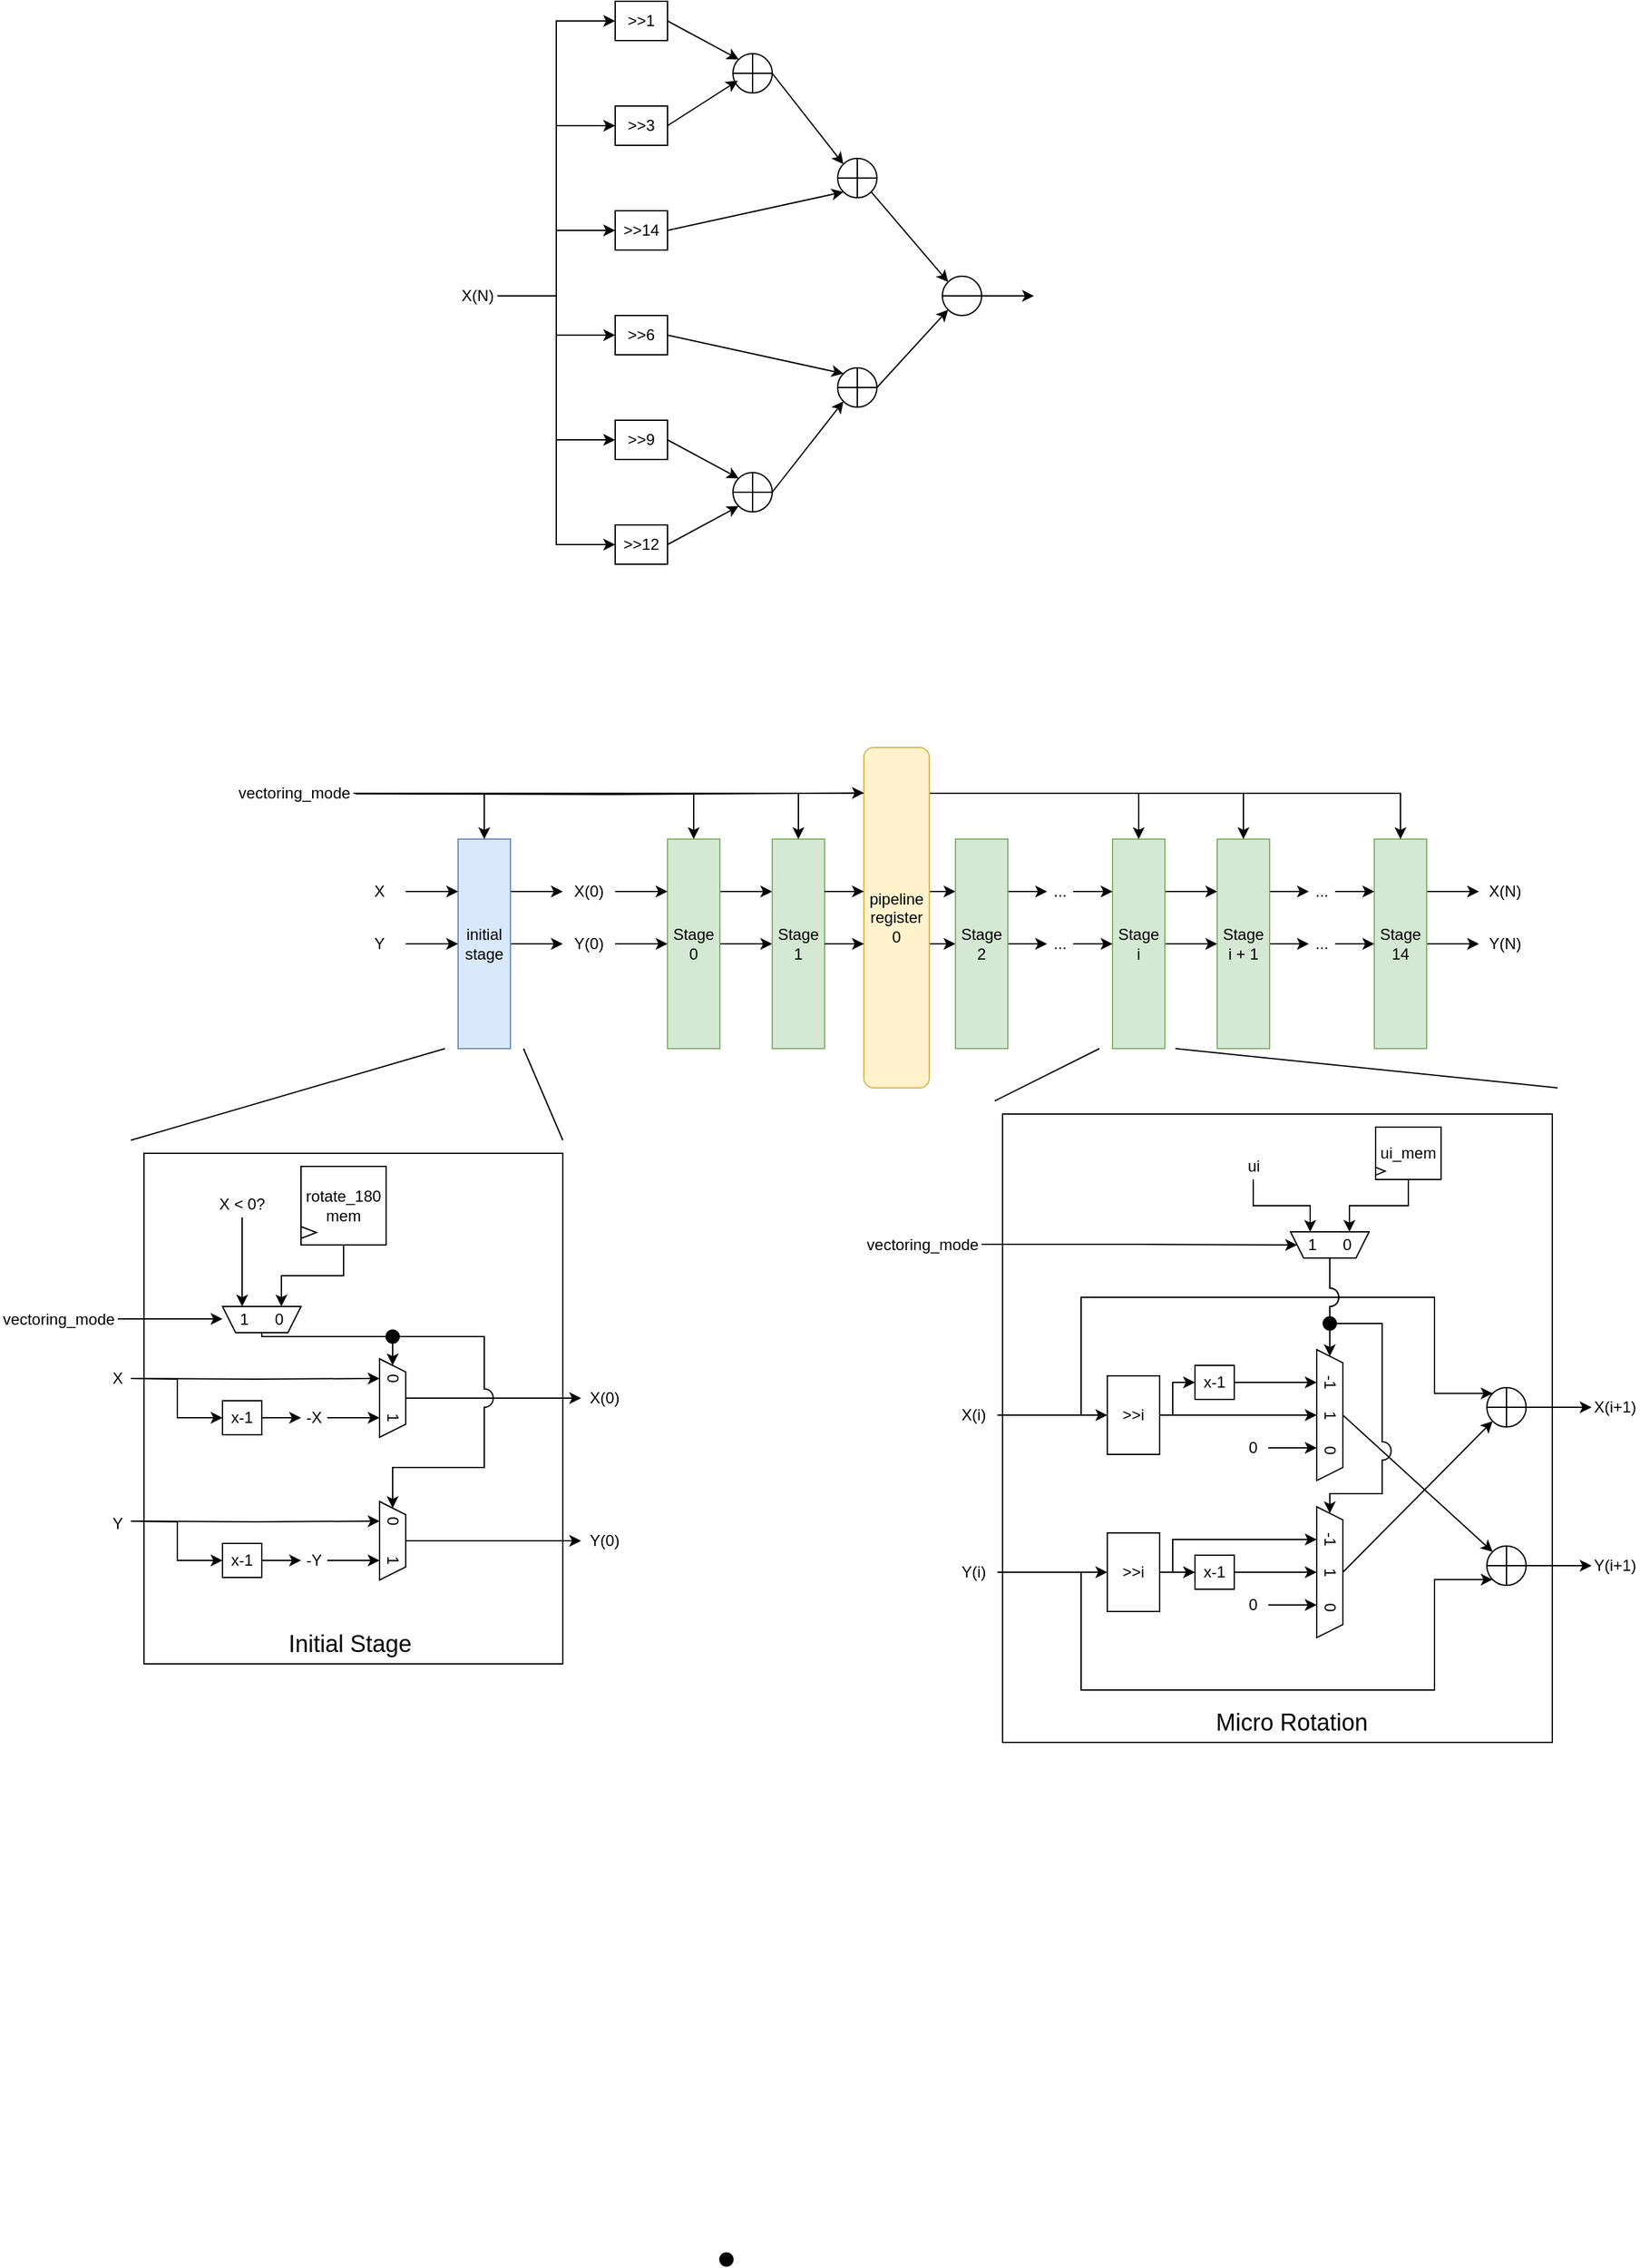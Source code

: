 <mxfile version="26.0.16">
  <diagram name="第 1 页" id="QRG4NogOlAGouBmoYJWM">
    <mxGraphModel dx="2514" dy="984" grid="1" gridSize="10" guides="1" tooltips="1" connect="1" arrows="1" fold="1" page="1" pageScale="1" pageWidth="827" pageHeight="1169" math="0" shadow="0">
      <root>
        <mxCell id="0" />
        <mxCell id="1" parent="0" />
        <mxCell id="4fUZzTiB3mX0XlUdINxK-7" style="edgeStyle=orthogonalEdgeStyle;rounded=0;orthogonalLoop=1;jettySize=auto;html=1;exitX=1;exitY=0.5;exitDx=0;exitDy=0;entryX=0;entryY=0.5;entryDx=0;entryDy=0;" parent="1" source="4fUZzTiB3mX0XlUdINxK-1" target="4fUZzTiB3mX0XlUdINxK-2" edge="1">
          <mxGeometry relative="1" as="geometry" />
        </mxCell>
        <mxCell id="4fUZzTiB3mX0XlUdINxK-8" style="edgeStyle=orthogonalEdgeStyle;rounded=0;orthogonalLoop=1;jettySize=auto;html=1;exitX=1;exitY=0.5;exitDx=0;exitDy=0;entryX=0;entryY=0.5;entryDx=0;entryDy=0;" parent="1" source="4fUZzTiB3mX0XlUdINxK-1" target="4fUZzTiB3mX0XlUdINxK-6" edge="1">
          <mxGeometry relative="1" as="geometry" />
        </mxCell>
        <mxCell id="4fUZzTiB3mX0XlUdINxK-9" style="edgeStyle=orthogonalEdgeStyle;rounded=0;orthogonalLoop=1;jettySize=auto;html=1;exitX=1;exitY=0.5;exitDx=0;exitDy=0;entryX=0;entryY=0.5;entryDx=0;entryDy=0;" parent="1" source="4fUZzTiB3mX0XlUdINxK-1" target="4fUZzTiB3mX0XlUdINxK-4" edge="1">
          <mxGeometry relative="1" as="geometry" />
        </mxCell>
        <mxCell id="4fUZzTiB3mX0XlUdINxK-10" style="edgeStyle=orthogonalEdgeStyle;rounded=0;orthogonalLoop=1;jettySize=auto;html=1;exitX=1;exitY=0.5;exitDx=0;exitDy=0;entryX=0;entryY=0.5;entryDx=0;entryDy=0;" parent="1" source="4fUZzTiB3mX0XlUdINxK-1" target="4fUZzTiB3mX0XlUdINxK-3" edge="1">
          <mxGeometry relative="1" as="geometry" />
        </mxCell>
        <mxCell id="4fUZzTiB3mX0XlUdINxK-11" style="edgeStyle=orthogonalEdgeStyle;rounded=0;orthogonalLoop=1;jettySize=auto;html=1;entryX=0;entryY=0.5;entryDx=0;entryDy=0;" parent="1" source="4fUZzTiB3mX0XlUdINxK-1" target="4fUZzTiB3mX0XlUdINxK-5" edge="1">
          <mxGeometry relative="1" as="geometry" />
        </mxCell>
        <mxCell id="awrhmTumChMF3Pp55dyk-75" style="edgeStyle=orthogonalEdgeStyle;rounded=0;orthogonalLoop=1;jettySize=auto;html=1;exitX=1;exitY=0.5;exitDx=0;exitDy=0;entryX=0;entryY=0.5;entryDx=0;entryDy=0;" edge="1" parent="1" source="4fUZzTiB3mX0XlUdINxK-1" target="awrhmTumChMF3Pp55dyk-71">
          <mxGeometry relative="1" as="geometry" />
        </mxCell>
        <mxCell id="4fUZzTiB3mX0XlUdINxK-1" value="X(N)" style="text;html=1;align=center;verticalAlign=middle;whiteSpace=wrap;rounded=0;" parent="1" vertex="1">
          <mxGeometry x="240" y="450" width="30" height="30" as="geometry" />
        </mxCell>
        <mxCell id="4fUZzTiB3mX0XlUdINxK-17" style="rounded=0;orthogonalLoop=1;jettySize=auto;html=1;exitX=1;exitY=0.5;exitDx=0;exitDy=0;entryX=0;entryY=0;entryDx=0;entryDy=0;" parent="1" source="4fUZzTiB3mX0XlUdINxK-2" target="4fUZzTiB3mX0XlUdINxK-13" edge="1">
          <mxGeometry relative="1" as="geometry" />
        </mxCell>
        <mxCell id="4fUZzTiB3mX0XlUdINxK-2" value="&amp;gt;&amp;gt;1" style="rounded=0;whiteSpace=wrap;html=1;" parent="1" vertex="1">
          <mxGeometry x="360" y="240" width="40" height="30" as="geometry" />
        </mxCell>
        <mxCell id="4fUZzTiB3mX0XlUdINxK-3" value="&amp;gt;&amp;gt;3&lt;span style=&quot;color: rgba(0, 0, 0, 0); font-family: monospace; font-size: 0px; text-align: start; text-wrap-mode: nowrap;&quot;&gt;%3CmxGraphModel%3E%3Croot%3E%3CmxCell%20id%3D%220%22%2F%3E%3CmxCell%20id%3D%221%22%20parent%3D%220%22%2F%3E%3CmxCell%20id%3D%222%22%20value%3D%22%26amp%3Bgt%3B%26amp%3Bgt%3B1%22%20style%3D%22rounded%3D0%3BwhiteSpace%3Dwrap%3Bhtml%3D1%3B%22%20vertex%3D%221%22%20parent%3D%221%22%3E%3CmxGeometry%20x%3D%22354%22%20y%3D%22280%22%20width%3D%2246%22%20height%3D%2230%22%20as%3D%22geometry%22%2F%3E%3C%2FmxCell%3E%3C%2Froot%3E%3C%2FmxGraphModel%3E&lt;/span&gt;" style="rounded=0;whiteSpace=wrap;html=1;" parent="1" vertex="1">
          <mxGeometry x="360" y="320" width="40" height="30" as="geometry" />
        </mxCell>
        <mxCell id="4fUZzTiB3mX0XlUdINxK-21" style="rounded=0;orthogonalLoop=1;jettySize=auto;html=1;exitX=1;exitY=0.5;exitDx=0;exitDy=0;entryX=0;entryY=0;entryDx=0;entryDy=0;" parent="1" source="4fUZzTiB3mX0XlUdINxK-4" target="4fUZzTiB3mX0XlUdINxK-16" edge="1">
          <mxGeometry relative="1" as="geometry" />
        </mxCell>
        <mxCell id="4fUZzTiB3mX0XlUdINxK-4" value="&amp;gt;&amp;gt;6&lt;span style=&quot;color: rgba(0, 0, 0, 0); font-family: monospace; font-size: 0px; text-align: start; text-wrap-mode: nowrap;&quot;&gt;%3CmxGraphModel%3E%3Croot%3E%3CmxCell%20id%3D%220%22%2F%3E%3CmxCell%20id%3D%221%22%20parent%3D%220%22%2F%3E%3CmxCell%20id%3D%222%22%20value%3D%22%26amp%3Bgt%3B%26amp%3Bgt%3B1%22%20style%3D%22rounded%3D0%3BwhiteSpace%3Dwrap%3Bhtml%3D1%3B%22%20vertex%3D%221%22%20parent%3D%221%22%3E%3CmxGeometry%20x%3D%22354%22%20y%3D%22280%22%20width%3D%2246%22%20height%3D%2230%22%20as%3D%22geometry%22%2F%3E%3C%2FmxCell%3E%3C%2Froot%3E%3C%2FmxGraphModel%3E&lt;/span&gt;" style="rounded=0;whiteSpace=wrap;html=1;" parent="1" vertex="1">
          <mxGeometry x="360" y="480" width="40" height="30" as="geometry" />
        </mxCell>
        <mxCell id="4fUZzTiB3mX0XlUdINxK-19" style="rounded=0;orthogonalLoop=1;jettySize=auto;html=1;exitX=1;exitY=0.5;exitDx=0;exitDy=0;entryX=0;entryY=0;entryDx=0;entryDy=0;" parent="1" source="4fUZzTiB3mX0XlUdINxK-5" target="4fUZzTiB3mX0XlUdINxK-15" edge="1">
          <mxGeometry relative="1" as="geometry" />
        </mxCell>
        <mxCell id="4fUZzTiB3mX0XlUdINxK-5" value="&amp;gt;&amp;gt;9&lt;span style=&quot;color: rgba(0, 0, 0, 0); font-family: monospace; font-size: 0px; text-align: start; text-wrap-mode: nowrap;&quot;&gt;%3CmxGraphModel%3E%3Croot%3E%3CmxCell%20id%3D%220%22%2F%3E%3CmxCell%20id%3D%221%22%20parent%3D%220%22%2F%3E%3CmxCell%20id%3D%222%22%20value%3D%22%26amp%3Bgt%3B%26amp%3Bgt%3B1%22%20style%3D%22rounded%3D0%3BwhiteSpace%3Dwrap%3Bhtml%3D1%3B%22%20vertex%3D%221%22%20parent%3D%221%22%3E%3CmxGeometry%20x%3D%22354%22%20y%3D%22280%22%20width%3D%2246%22%20height%3D%2230%22%20as%3D%22geometry%22%2F%3E%3C%2FmxCell%3E%3C%2Froot%3E%3C%2FmxGraphModel%3E&lt;/span&gt;" style="rounded=0;whiteSpace=wrap;html=1;" parent="1" vertex="1">
          <mxGeometry x="360" y="560" width="40" height="30" as="geometry" />
        </mxCell>
        <mxCell id="4fUZzTiB3mX0XlUdINxK-20" style="rounded=0;orthogonalLoop=1;jettySize=auto;html=1;exitX=1;exitY=0.5;exitDx=0;exitDy=0;entryX=0;entryY=1;entryDx=0;entryDy=0;" parent="1" source="4fUZzTiB3mX0XlUdINxK-6" target="4fUZzTiB3mX0XlUdINxK-15" edge="1">
          <mxGeometry relative="1" as="geometry" />
        </mxCell>
        <mxCell id="4fUZzTiB3mX0XlUdINxK-6" value="&amp;gt;&amp;gt;12&lt;span style=&quot;color: rgba(0, 0, 0, 0); font-family: monospace; font-size: 0px; text-align: start; text-wrap-mode: nowrap;&quot;&gt;%3CmxGraphModel%3E%3Croot%3E%3CmxCell%20id%3D%220%22%2F%3E%3CmxCell%20id%3D%221%22%20parent%3D%220%22%2F%3E%3CmxCell%20id%3D%222%22%20value%3D%22%26amp%3Bgt%3B%26amp%3Bgt%3B1%22%20style%3D%22rounded%3D0%3BwhiteSpace%3Dwrap%3Bhtml%3D1%3B%22%20vertex%3D%221%22%20parent%3D%221%22%3E%3CmxGeometry%20x%3D%22354%22%20y%3D%22280%22%20width%3D%2246%22%20height%3D%2230%22%20as%3D%22geometry%22%2F%3E%3C%2FmxCell%3E%3C%2Froot%3E%3C%2FmxGraphModel%32&lt;/span&gt;" style="rounded=0;whiteSpace=wrap;html=1;" parent="1" vertex="1">
          <mxGeometry x="360" y="640" width="40" height="30" as="geometry" />
        </mxCell>
        <mxCell id="awrhmTumChMF3Pp55dyk-74" style="rounded=0;orthogonalLoop=1;jettySize=auto;html=1;exitX=1;exitY=0.5;exitDx=0;exitDy=0;entryX=0;entryY=0;entryDx=0;entryDy=0;" edge="1" parent="1" source="4fUZzTiB3mX0XlUdINxK-13" target="awrhmTumChMF3Pp55dyk-72">
          <mxGeometry relative="1" as="geometry" />
        </mxCell>
        <mxCell id="4fUZzTiB3mX0XlUdINxK-13" value="" style="shape=orEllipse;perimeter=ellipsePerimeter;whiteSpace=wrap;html=1;backgroundOutline=1;" parent="1" vertex="1">
          <mxGeometry x="450" y="280" width="30" height="30" as="geometry" />
        </mxCell>
        <mxCell id="4fUZzTiB3mX0XlUdINxK-25" style="edgeStyle=orthogonalEdgeStyle;rounded=0;orthogonalLoop=1;jettySize=auto;html=1;exitX=1;exitY=0.5;exitDx=0;exitDy=0;" parent="1" source="4fUZzTiB3mX0XlUdINxK-14" edge="1">
          <mxGeometry relative="1" as="geometry">
            <mxPoint x="680.0" y="465.069" as="targetPoint" />
          </mxGeometry>
        </mxCell>
        <mxCell id="4fUZzTiB3mX0XlUdINxK-14" value="" style="shape=lineEllipse;perimeter=ellipsePerimeter;whiteSpace=wrap;html=1;backgroundOutline=1;" parent="1" vertex="1">
          <mxGeometry x="610" y="450" width="30" height="30" as="geometry" />
        </mxCell>
        <mxCell id="4fUZzTiB3mX0XlUdINxK-22" style="rounded=0;orthogonalLoop=1;jettySize=auto;html=1;exitX=1;exitY=0.5;exitDx=0;exitDy=0;entryX=0;entryY=1;entryDx=0;entryDy=0;" parent="1" source="4fUZzTiB3mX0XlUdINxK-15" target="4fUZzTiB3mX0XlUdINxK-16" edge="1">
          <mxGeometry relative="1" as="geometry" />
        </mxCell>
        <mxCell id="4fUZzTiB3mX0XlUdINxK-15" value="" style="shape=orEllipse;perimeter=ellipsePerimeter;whiteSpace=wrap;html=1;backgroundOutline=1;" parent="1" vertex="1">
          <mxGeometry x="450" y="600" width="30" height="30" as="geometry" />
        </mxCell>
        <mxCell id="4fUZzTiB3mX0XlUdINxK-24" style="rounded=0;orthogonalLoop=1;jettySize=auto;html=1;exitX=1;exitY=0.5;exitDx=0;exitDy=0;entryX=0;entryY=1;entryDx=0;entryDy=0;" parent="1" source="4fUZzTiB3mX0XlUdINxK-16" target="4fUZzTiB3mX0XlUdINxK-14" edge="1">
          <mxGeometry relative="1" as="geometry" />
        </mxCell>
        <mxCell id="4fUZzTiB3mX0XlUdINxK-16" value="" style="shape=orEllipse;perimeter=ellipsePerimeter;whiteSpace=wrap;html=1;backgroundOutline=1;" parent="1" vertex="1">
          <mxGeometry x="530" y="520" width="30" height="30" as="geometry" />
        </mxCell>
        <mxCell id="4fUZzTiB3mX0XlUdINxK-18" style="rounded=0;orthogonalLoop=1;jettySize=auto;html=1;exitX=1;exitY=0.5;exitDx=0;exitDy=0;entryX=0.125;entryY=0.686;entryDx=0;entryDy=0;entryPerimeter=0;" parent="1" source="4fUZzTiB3mX0XlUdINxK-3" target="4fUZzTiB3mX0XlUdINxK-13" edge="1">
          <mxGeometry relative="1" as="geometry" />
        </mxCell>
        <mxCell id="B0lwOdzmv9wHIdT29idM-50" style="edgeStyle=orthogonalEdgeStyle;rounded=0;orthogonalLoop=1;jettySize=auto;html=1;exitX=1;exitY=0.25;exitDx=0;exitDy=0;entryX=0;entryY=0.5;entryDx=0;entryDy=0;" parent="1" source="B0lwOdzmv9wHIdT29idM-1" target="B0lwOdzmv9wHIdT29idM-47" edge="1">
          <mxGeometry relative="1" as="geometry" />
        </mxCell>
        <mxCell id="B0lwOdzmv9wHIdT29idM-52" style="edgeStyle=orthogonalEdgeStyle;rounded=0;orthogonalLoop=1;jettySize=auto;html=1;exitX=1;exitY=0.5;exitDx=0;exitDy=0;entryX=0;entryY=0.5;entryDx=0;entryDy=0;" parent="1" source="B0lwOdzmv9wHIdT29idM-1" target="B0lwOdzmv9wHIdT29idM-48" edge="1">
          <mxGeometry relative="1" as="geometry" />
        </mxCell>
        <mxCell id="B0lwOdzmv9wHIdT29idM-1" value="initial&lt;div&gt;stage&lt;/div&gt;" style="rounded=0;whiteSpace=wrap;html=1;fillColor=#dae8fc;strokeColor=#6c8ebf;" parent="1" vertex="1">
          <mxGeometry x="240" y="880" width="40" height="160" as="geometry" />
        </mxCell>
        <mxCell id="B0lwOdzmv9wHIdT29idM-16" style="edgeStyle=orthogonalEdgeStyle;rounded=0;orthogonalLoop=1;jettySize=auto;html=1;exitX=1;exitY=0.25;exitDx=0;exitDy=0;entryX=0;entryY=0.25;entryDx=0;entryDy=0;" parent="1" source="B0lwOdzmv9wHIdT29idM-2" target="B0lwOdzmv9wHIdT29idM-3" edge="1">
          <mxGeometry relative="1" as="geometry" />
        </mxCell>
        <mxCell id="B0lwOdzmv9wHIdT29idM-17" style="edgeStyle=orthogonalEdgeStyle;rounded=0;orthogonalLoop=1;jettySize=auto;html=1;exitX=1;exitY=0.5;exitDx=0;exitDy=0;entryX=0;entryY=0.5;entryDx=0;entryDy=0;" parent="1" source="B0lwOdzmv9wHIdT29idM-2" target="B0lwOdzmv9wHIdT29idM-3" edge="1">
          <mxGeometry relative="1" as="geometry" />
        </mxCell>
        <mxCell id="B0lwOdzmv9wHIdT29idM-2" value="Stage&lt;div&gt;0&lt;/div&gt;" style="rounded=0;whiteSpace=wrap;html=1;fillColor=#d5e8d4;strokeColor=#82b366;" parent="1" vertex="1">
          <mxGeometry x="400" y="880" width="40" height="160" as="geometry" />
        </mxCell>
        <mxCell id="B0lwOdzmv9wHIdT29idM-20" style="edgeStyle=orthogonalEdgeStyle;rounded=0;orthogonalLoop=1;jettySize=auto;html=1;exitX=1;exitY=0.25;exitDx=0;exitDy=0;entryX=0;entryY=0.5;entryDx=0;entryDy=0;" parent="1" target="B0lwOdzmv9wHIdT29idM-19" edge="1">
          <mxGeometry relative="1" as="geometry">
            <mxPoint x="660" y="920" as="sourcePoint" />
          </mxGeometry>
        </mxCell>
        <mxCell id="B0lwOdzmv9wHIdT29idM-24" style="edgeStyle=orthogonalEdgeStyle;rounded=0;orthogonalLoop=1;jettySize=auto;html=1;exitX=1;exitY=0.5;exitDx=0;exitDy=0;entryX=0;entryY=0.5;entryDx=0;entryDy=0;" parent="1" target="B0lwOdzmv9wHIdT29idM-22" edge="1">
          <mxGeometry relative="1" as="geometry">
            <mxPoint x="660" y="960" as="sourcePoint" />
          </mxGeometry>
        </mxCell>
        <mxCell id="awrhmTumChMF3Pp55dyk-83" style="edgeStyle=orthogonalEdgeStyle;rounded=0;orthogonalLoop=1;jettySize=auto;html=1;exitX=1;exitY=0.25;exitDx=0;exitDy=0;entryX=0;entryY=0.25;entryDx=0;entryDy=0;" edge="1" parent="1" source="B0lwOdzmv9wHIdT29idM-3" target="awrhmTumChMF3Pp55dyk-79">
          <mxGeometry relative="1" as="geometry" />
        </mxCell>
        <mxCell id="awrhmTumChMF3Pp55dyk-84" style="edgeStyle=orthogonalEdgeStyle;rounded=0;orthogonalLoop=1;jettySize=auto;html=1;exitX=1;exitY=0.5;exitDx=0;exitDy=0;entryX=0;entryY=0.5;entryDx=0;entryDy=0;" edge="1" parent="1" source="B0lwOdzmv9wHIdT29idM-3" target="awrhmTumChMF3Pp55dyk-79">
          <mxGeometry relative="1" as="geometry" />
        </mxCell>
        <mxCell id="B0lwOdzmv9wHIdT29idM-3" value="Stage&lt;div&gt;1&lt;/div&gt;" style="rounded=0;whiteSpace=wrap;html=1;fillColor=#d5e8d4;strokeColor=#82b366;" parent="1" vertex="1">
          <mxGeometry x="480" y="880" width="40" height="160" as="geometry" />
        </mxCell>
        <mxCell id="B0lwOdzmv9wHIdT29idM-29" style="edgeStyle=orthogonalEdgeStyle;rounded=0;orthogonalLoop=1;jettySize=auto;html=1;exitX=1;exitY=0.25;exitDx=0;exitDy=0;entryX=0;entryY=0.25;entryDx=0;entryDy=0;" parent="1" source="B0lwOdzmv9wHIdT29idM-4" target="B0lwOdzmv9wHIdT29idM-5" edge="1">
          <mxGeometry relative="1" as="geometry" />
        </mxCell>
        <mxCell id="B0lwOdzmv9wHIdT29idM-30" style="edgeStyle=orthogonalEdgeStyle;rounded=0;orthogonalLoop=1;jettySize=auto;html=1;exitX=1;exitY=0.5;exitDx=0;exitDy=0;entryX=0;entryY=0.5;entryDx=0;entryDy=0;" parent="1" source="B0lwOdzmv9wHIdT29idM-4" target="B0lwOdzmv9wHIdT29idM-5" edge="1">
          <mxGeometry relative="1" as="geometry" />
        </mxCell>
        <mxCell id="B0lwOdzmv9wHIdT29idM-4" value="Stage&lt;div&gt;i&lt;/div&gt;" style="rounded=0;whiteSpace=wrap;html=1;fillColor=#d5e8d4;strokeColor=#82b366;" parent="1" vertex="1">
          <mxGeometry x="740" y="880" width="40" height="160" as="geometry" />
        </mxCell>
        <mxCell id="B0lwOdzmv9wHIdT29idM-33" style="edgeStyle=orthogonalEdgeStyle;rounded=0;orthogonalLoop=1;jettySize=auto;html=1;exitX=1;exitY=0.25;exitDx=0;exitDy=0;entryX=0;entryY=0.5;entryDx=0;entryDy=0;" parent="1" source="B0lwOdzmv9wHIdT29idM-5" target="B0lwOdzmv9wHIdT29idM-32" edge="1">
          <mxGeometry relative="1" as="geometry" />
        </mxCell>
        <mxCell id="B0lwOdzmv9wHIdT29idM-37" style="edgeStyle=orthogonalEdgeStyle;rounded=0;orthogonalLoop=1;jettySize=auto;html=1;exitX=1;exitY=0.5;exitDx=0;exitDy=0;entryX=0;entryY=0.5;entryDx=0;entryDy=0;" parent="1" source="B0lwOdzmv9wHIdT29idM-5" target="B0lwOdzmv9wHIdT29idM-35" edge="1">
          <mxGeometry relative="1" as="geometry" />
        </mxCell>
        <mxCell id="B0lwOdzmv9wHIdT29idM-5" value="Stage&lt;div&gt;i + 1&lt;/div&gt;" style="rounded=0;whiteSpace=wrap;html=1;fillColor=#d5e8d4;strokeColor=#82b366;" parent="1" vertex="1">
          <mxGeometry x="820" y="880" width="40" height="160" as="geometry" />
        </mxCell>
        <mxCell id="B0lwOdzmv9wHIdT29idM-44" style="edgeStyle=orthogonalEdgeStyle;rounded=0;orthogonalLoop=1;jettySize=auto;html=1;exitX=1;exitY=0.25;exitDx=0;exitDy=0;entryX=0;entryY=0.5;entryDx=0;entryDy=0;" parent="1" source="B0lwOdzmv9wHIdT29idM-6" target="B0lwOdzmv9wHIdT29idM-41" edge="1">
          <mxGeometry relative="1" as="geometry" />
        </mxCell>
        <mxCell id="B0lwOdzmv9wHIdT29idM-45" style="edgeStyle=orthogonalEdgeStyle;rounded=0;orthogonalLoop=1;jettySize=auto;html=1;exitX=1;exitY=0.5;exitDx=0;exitDy=0;entryX=0;entryY=0.5;entryDx=0;entryDy=0;" parent="1" source="B0lwOdzmv9wHIdT29idM-6" target="B0lwOdzmv9wHIdT29idM-42" edge="1">
          <mxGeometry relative="1" as="geometry" />
        </mxCell>
        <mxCell id="B0lwOdzmv9wHIdT29idM-6" value="Stage&lt;div&gt;14&lt;/div&gt;" style="rounded=0;whiteSpace=wrap;html=1;fillColor=#d5e8d4;strokeColor=#82b366;" parent="1" vertex="1">
          <mxGeometry x="940" y="880" width="40" height="160" as="geometry" />
        </mxCell>
        <mxCell id="B0lwOdzmv9wHIdT29idM-10" style="edgeStyle=orthogonalEdgeStyle;rounded=0;orthogonalLoop=1;jettySize=auto;html=1;exitX=1;exitY=0.5;exitDx=0;exitDy=0;entryX=0;entryY=0.25;entryDx=0;entryDy=0;" parent="1" source="B0lwOdzmv9wHIdT29idM-7" target="B0lwOdzmv9wHIdT29idM-1" edge="1">
          <mxGeometry relative="1" as="geometry" />
        </mxCell>
        <mxCell id="B0lwOdzmv9wHIdT29idM-7" value="X" style="text;html=1;align=center;verticalAlign=middle;whiteSpace=wrap;rounded=0;" parent="1" vertex="1">
          <mxGeometry x="160" y="900" width="40" height="40" as="geometry" />
        </mxCell>
        <mxCell id="B0lwOdzmv9wHIdT29idM-11" style="edgeStyle=orthogonalEdgeStyle;rounded=0;orthogonalLoop=1;jettySize=auto;html=1;exitX=1;exitY=0.5;exitDx=0;exitDy=0;entryX=0;entryY=0.5;entryDx=0;entryDy=0;" parent="1" source="B0lwOdzmv9wHIdT29idM-8" target="B0lwOdzmv9wHIdT29idM-1" edge="1">
          <mxGeometry relative="1" as="geometry" />
        </mxCell>
        <mxCell id="B0lwOdzmv9wHIdT29idM-8" value="Y" style="text;html=1;align=center;verticalAlign=middle;whiteSpace=wrap;rounded=0;" parent="1" vertex="1">
          <mxGeometry x="160" y="940" width="40" height="40" as="geometry" />
        </mxCell>
        <mxCell id="B0lwOdzmv9wHIdT29idM-19" value="..." style="text;html=1;align=center;verticalAlign=middle;whiteSpace=wrap;rounded=0;" parent="1" vertex="1">
          <mxGeometry x="690" y="900" width="20" height="40" as="geometry" />
        </mxCell>
        <mxCell id="B0lwOdzmv9wHIdT29idM-21" style="edgeStyle=orthogonalEdgeStyle;rounded=0;orthogonalLoop=1;jettySize=auto;html=1;exitX=1;exitY=0.5;exitDx=0;exitDy=0;" parent="1" source="B0lwOdzmv9wHIdT29idM-19" edge="1">
          <mxGeometry relative="1" as="geometry">
            <mxPoint x="740" y="920" as="targetPoint" />
          </mxGeometry>
        </mxCell>
        <mxCell id="B0lwOdzmv9wHIdT29idM-25" style="edgeStyle=orthogonalEdgeStyle;rounded=0;orthogonalLoop=1;jettySize=auto;html=1;exitX=1;exitY=0.5;exitDx=0;exitDy=0;entryX=0;entryY=0.5;entryDx=0;entryDy=0;" parent="1" source="B0lwOdzmv9wHIdT29idM-22" target="B0lwOdzmv9wHIdT29idM-4" edge="1">
          <mxGeometry relative="1" as="geometry" />
        </mxCell>
        <mxCell id="B0lwOdzmv9wHIdT29idM-22" value="..." style="text;html=1;align=center;verticalAlign=middle;whiteSpace=wrap;rounded=0;" parent="1" vertex="1">
          <mxGeometry x="690" y="940" width="20" height="40" as="geometry" />
        </mxCell>
        <mxCell id="B0lwOdzmv9wHIdT29idM-34" style="edgeStyle=orthogonalEdgeStyle;rounded=0;orthogonalLoop=1;jettySize=auto;html=1;exitX=1;exitY=0.5;exitDx=0;exitDy=0;entryX=0;entryY=0.25;entryDx=0;entryDy=0;" parent="1" source="B0lwOdzmv9wHIdT29idM-32" target="B0lwOdzmv9wHIdT29idM-6" edge="1">
          <mxGeometry relative="1" as="geometry" />
        </mxCell>
        <mxCell id="B0lwOdzmv9wHIdT29idM-32" value="..." style="text;html=1;align=center;verticalAlign=middle;whiteSpace=wrap;rounded=0;" parent="1" vertex="1">
          <mxGeometry x="890" y="900" width="20" height="40" as="geometry" />
        </mxCell>
        <mxCell id="B0lwOdzmv9wHIdT29idM-39" style="edgeStyle=orthogonalEdgeStyle;rounded=0;orthogonalLoop=1;jettySize=auto;html=1;exitX=1;exitY=0.5;exitDx=0;exitDy=0;entryX=0;entryY=0.5;entryDx=0;entryDy=0;" parent="1" source="B0lwOdzmv9wHIdT29idM-35" target="B0lwOdzmv9wHIdT29idM-6" edge="1">
          <mxGeometry relative="1" as="geometry" />
        </mxCell>
        <mxCell id="B0lwOdzmv9wHIdT29idM-35" value="..." style="text;html=1;align=center;verticalAlign=middle;whiteSpace=wrap;rounded=0;" parent="1" vertex="1">
          <mxGeometry x="890" y="940" width="20" height="40" as="geometry" />
        </mxCell>
        <mxCell id="B0lwOdzmv9wHIdT29idM-41" value="X(N)" style="text;html=1;align=center;verticalAlign=middle;whiteSpace=wrap;rounded=0;" parent="1" vertex="1">
          <mxGeometry x="1020" y="900" width="40" height="40" as="geometry" />
        </mxCell>
        <mxCell id="B0lwOdzmv9wHIdT29idM-42" value="Y(N)" style="text;html=1;align=center;verticalAlign=middle;whiteSpace=wrap;rounded=0;" parent="1" vertex="1">
          <mxGeometry x="1020" y="940" width="40" height="40" as="geometry" />
        </mxCell>
        <mxCell id="B0lwOdzmv9wHIdT29idM-51" style="edgeStyle=orthogonalEdgeStyle;rounded=0;orthogonalLoop=1;jettySize=auto;html=1;exitX=1;exitY=0.5;exitDx=0;exitDy=0;entryX=0;entryY=0.25;entryDx=0;entryDy=0;" parent="1" source="B0lwOdzmv9wHIdT29idM-47" target="B0lwOdzmv9wHIdT29idM-2" edge="1">
          <mxGeometry relative="1" as="geometry" />
        </mxCell>
        <mxCell id="B0lwOdzmv9wHIdT29idM-47" value="X(0)" style="text;html=1;align=center;verticalAlign=middle;whiteSpace=wrap;rounded=0;" parent="1" vertex="1">
          <mxGeometry x="320" y="900" width="40" height="40" as="geometry" />
        </mxCell>
        <mxCell id="B0lwOdzmv9wHIdT29idM-53" style="edgeStyle=orthogonalEdgeStyle;rounded=0;orthogonalLoop=1;jettySize=auto;html=1;exitX=1;exitY=0.5;exitDx=0;exitDy=0;entryX=0;entryY=0.5;entryDx=0;entryDy=0;" parent="1" source="B0lwOdzmv9wHIdT29idM-48" target="B0lwOdzmv9wHIdT29idM-2" edge="1">
          <mxGeometry relative="1" as="geometry" />
        </mxCell>
        <mxCell id="B0lwOdzmv9wHIdT29idM-48" value="Y(0)" style="text;html=1;align=center;verticalAlign=middle;whiteSpace=wrap;rounded=0;" parent="1" vertex="1">
          <mxGeometry x="320" y="940" width="40" height="40" as="geometry" />
        </mxCell>
        <mxCell id="B0lwOdzmv9wHIdT29idM-158" value="" style="endArrow=none;html=1;rounded=0;" parent="1" edge="1">
          <mxGeometry width="50" height="50" relative="1" as="geometry">
            <mxPoint x="-10" y="1110" as="sourcePoint" />
            <mxPoint x="230" y="1040" as="targetPoint" />
          </mxGeometry>
        </mxCell>
        <mxCell id="B0lwOdzmv9wHIdT29idM-159" value="" style="endArrow=none;html=1;rounded=0;" parent="1" edge="1">
          <mxGeometry width="50" height="50" relative="1" as="geometry">
            <mxPoint x="320" y="1110" as="sourcePoint" />
            <mxPoint x="290" y="1040" as="targetPoint" />
          </mxGeometry>
        </mxCell>
        <mxCell id="B0lwOdzmv9wHIdT29idM-160" value="" style="endArrow=none;html=1;rounded=0;" parent="1" edge="1">
          <mxGeometry width="50" height="50" relative="1" as="geometry">
            <mxPoint x="650" y="1080" as="sourcePoint" />
            <mxPoint x="730" y="1040" as="targetPoint" />
          </mxGeometry>
        </mxCell>
        <mxCell id="B0lwOdzmv9wHIdT29idM-161" value="" style="endArrow=none;html=1;rounded=0;" parent="1" edge="1">
          <mxGeometry width="50" height="50" relative="1" as="geometry">
            <mxPoint x="1080" y="1070" as="sourcePoint" />
            <mxPoint x="788" y="1040" as="targetPoint" />
          </mxGeometry>
        </mxCell>
        <mxCell id="B0lwOdzmv9wHIdT29idM-96" value="" style="rounded=0;whiteSpace=wrap;html=1;" parent="1" vertex="1">
          <mxGeometry y="1120" width="320" height="390" as="geometry" />
        </mxCell>
        <mxCell id="B0lwOdzmv9wHIdT29idM-68" style="edgeStyle=orthogonalEdgeStyle;rounded=0;orthogonalLoop=1;jettySize=auto;html=1;exitX=0.5;exitY=0;exitDx=0;exitDy=0;entryX=0;entryY=0.5;entryDx=0;entryDy=0;" parent="1" source="B0lwOdzmv9wHIdT29idM-56" target="B0lwOdzmv9wHIdT29idM-67" edge="1">
          <mxGeometry relative="1" as="geometry" />
        </mxCell>
        <mxCell id="B0lwOdzmv9wHIdT29idM-56" value="0&amp;nbsp; &amp;nbsp; &amp;nbsp; &amp;nbsp;1" style="shape=trapezoid;perimeter=trapezoidPerimeter;whiteSpace=wrap;html=1;fixedSize=1;size=10;rotation=90;" parent="1" vertex="1">
          <mxGeometry x="160" y="1297" width="60" height="20" as="geometry" />
        </mxCell>
        <mxCell id="B0lwOdzmv9wHIdT29idM-74" style="edgeStyle=orthogonalEdgeStyle;rounded=0;orthogonalLoop=1;jettySize=auto;html=1;exitX=0.5;exitY=0;exitDx=0;exitDy=0;entryX=0;entryY=0.5;entryDx=0;entryDy=0;" parent="1" source="B0lwOdzmv9wHIdT29idM-59" target="B0lwOdzmv9wHIdT29idM-73" edge="1">
          <mxGeometry relative="1" as="geometry" />
        </mxCell>
        <mxCell id="B0lwOdzmv9wHIdT29idM-59" value="0&amp;nbsp; &amp;nbsp; &amp;nbsp; &amp;nbsp;1" style="shape=trapezoid;perimeter=trapezoidPerimeter;whiteSpace=wrap;html=1;fixedSize=1;size=10;rotation=90;" parent="1" vertex="1">
          <mxGeometry x="160" y="1406" width="60" height="20" as="geometry" />
        </mxCell>
        <mxCell id="B0lwOdzmv9wHIdT29idM-65" style="edgeStyle=orthogonalEdgeStyle;rounded=0;orthogonalLoop=1;jettySize=auto;html=1;exitX=1;exitY=0.5;exitDx=0;exitDy=0;entryX=0.25;entryY=1;entryDx=0;entryDy=0;" parent="1" target="B0lwOdzmv9wHIdT29idM-56" edge="1">
          <mxGeometry relative="1" as="geometry">
            <mxPoint x="-10" y="1292" as="sourcePoint" />
          </mxGeometry>
        </mxCell>
        <mxCell id="B0lwOdzmv9wHIdT29idM-98" style="edgeStyle=orthogonalEdgeStyle;rounded=0;orthogonalLoop=1;jettySize=auto;html=1;exitX=1;exitY=0.5;exitDx=0;exitDy=0;entryX=0;entryY=0.5;entryDx=0;entryDy=0;" parent="1" target="B0lwOdzmv9wHIdT29idM-97" edge="1">
          <mxGeometry relative="1" as="geometry">
            <mxPoint x="-10" y="1292" as="sourcePoint" />
          </mxGeometry>
        </mxCell>
        <mxCell id="B0lwOdzmv9wHIdT29idM-63" value="X" style="text;html=1;align=center;verticalAlign=middle;whiteSpace=wrap;rounded=0;" parent="1" vertex="1">
          <mxGeometry x="-30" y="1277" width="20" height="30" as="geometry" />
        </mxCell>
        <mxCell id="B0lwOdzmv9wHIdT29idM-66" style="edgeStyle=orthogonalEdgeStyle;rounded=0;orthogonalLoop=1;jettySize=auto;html=1;exitX=1;exitY=0.5;exitDx=0;exitDy=0;entryX=0.75;entryY=1;entryDx=0;entryDy=0;" parent="1" source="B0lwOdzmv9wHIdT29idM-64" target="B0lwOdzmv9wHIdT29idM-56" edge="1">
          <mxGeometry relative="1" as="geometry" />
        </mxCell>
        <mxCell id="B0lwOdzmv9wHIdT29idM-64" value="-X" style="text;html=1;align=center;verticalAlign=middle;whiteSpace=wrap;rounded=0;" parent="1" vertex="1">
          <mxGeometry x="120" y="1307" width="20" height="30" as="geometry" />
        </mxCell>
        <mxCell id="B0lwOdzmv9wHIdT29idM-67" value="X(0)" style="text;html=1;align=center;verticalAlign=middle;whiteSpace=wrap;rounded=0;" parent="1" vertex="1">
          <mxGeometry x="334" y="1292" width="36" height="30" as="geometry" />
        </mxCell>
        <mxCell id="B0lwOdzmv9wHIdT29idM-71" style="edgeStyle=orthogonalEdgeStyle;rounded=0;orthogonalLoop=1;jettySize=auto;html=1;exitX=1;exitY=0.5;exitDx=0;exitDy=0;entryX=0.25;entryY=1;entryDx=0;entryDy=0;" parent="1" target="B0lwOdzmv9wHIdT29idM-59" edge="1">
          <mxGeometry relative="1" as="geometry">
            <mxPoint x="-10" y="1401.0" as="sourcePoint" />
          </mxGeometry>
        </mxCell>
        <mxCell id="B0lwOdzmv9wHIdT29idM-101" style="edgeStyle=orthogonalEdgeStyle;rounded=0;orthogonalLoop=1;jettySize=auto;html=1;exitX=1;exitY=0.5;exitDx=0;exitDy=0;entryX=0;entryY=0.5;entryDx=0;entryDy=0;" parent="1" target="B0lwOdzmv9wHIdT29idM-100" edge="1">
          <mxGeometry relative="1" as="geometry">
            <mxPoint x="-10" y="1401.0" as="sourcePoint" />
          </mxGeometry>
        </mxCell>
        <mxCell id="B0lwOdzmv9wHIdT29idM-69" value="Y" style="text;html=1;align=center;verticalAlign=middle;whiteSpace=wrap;rounded=0;" parent="1" vertex="1">
          <mxGeometry x="-30" y="1383" width="20" height="40" as="geometry" />
        </mxCell>
        <mxCell id="B0lwOdzmv9wHIdT29idM-72" style="edgeStyle=orthogonalEdgeStyle;rounded=0;orthogonalLoop=1;jettySize=auto;html=1;exitX=1;exitY=0.5;exitDx=0;exitDy=0;entryX=0.75;entryY=1;entryDx=0;entryDy=0;" parent="1" source="B0lwOdzmv9wHIdT29idM-70" target="B0lwOdzmv9wHIdT29idM-59" edge="1">
          <mxGeometry relative="1" as="geometry" />
        </mxCell>
        <mxCell id="B0lwOdzmv9wHIdT29idM-70" value="-Y" style="text;html=1;align=center;verticalAlign=middle;whiteSpace=wrap;rounded=0;" parent="1" vertex="1">
          <mxGeometry x="120" y="1411" width="20" height="40" as="geometry" />
        </mxCell>
        <mxCell id="B0lwOdzmv9wHIdT29idM-73" value="Y(0)" style="text;html=1;align=center;verticalAlign=middle;whiteSpace=wrap;rounded=0;" parent="1" vertex="1">
          <mxGeometry x="334" y="1396" width="36" height="40" as="geometry" />
        </mxCell>
        <mxCell id="B0lwOdzmv9wHIdT29idM-99" style="edgeStyle=orthogonalEdgeStyle;rounded=0;orthogonalLoop=1;jettySize=auto;html=1;exitX=1;exitY=0.5;exitDx=0;exitDy=0;entryX=0;entryY=0.5;entryDx=0;entryDy=0;" parent="1" source="B0lwOdzmv9wHIdT29idM-97" target="B0lwOdzmv9wHIdT29idM-64" edge="1">
          <mxGeometry relative="1" as="geometry" />
        </mxCell>
        <mxCell id="B0lwOdzmv9wHIdT29idM-97" value="x-1" style="rounded=0;whiteSpace=wrap;html=1;" parent="1" vertex="1">
          <mxGeometry x="60" y="1309" width="30" height="26" as="geometry" />
        </mxCell>
        <mxCell id="B0lwOdzmv9wHIdT29idM-102" style="edgeStyle=orthogonalEdgeStyle;rounded=0;orthogonalLoop=1;jettySize=auto;html=1;exitX=1;exitY=0.5;exitDx=0;exitDy=0;entryX=0;entryY=0.5;entryDx=0;entryDy=0;" parent="1" source="B0lwOdzmv9wHIdT29idM-100" target="B0lwOdzmv9wHIdT29idM-70" edge="1">
          <mxGeometry relative="1" as="geometry" />
        </mxCell>
        <mxCell id="B0lwOdzmv9wHIdT29idM-100" value="x-1" style="rounded=0;whiteSpace=wrap;html=1;" parent="1" vertex="1">
          <mxGeometry x="60" y="1418" width="30" height="26" as="geometry" />
        </mxCell>
        <mxCell id="B0lwOdzmv9wHIdT29idM-157" value="Initial Stage&amp;nbsp;" style="text;html=1;align=center;verticalAlign=middle;whiteSpace=wrap;rounded=0;fontSize=18;" parent="1" vertex="1">
          <mxGeometry x="64" y="1480" width="192" height="30" as="geometry" />
        </mxCell>
        <mxCell id="awrhmTumChMF3Pp55dyk-5" value="" style="group" vertex="1" connectable="0" parent="1">
          <mxGeometry x="120" y="1130" width="65" height="60" as="geometry" />
        </mxCell>
        <mxCell id="awrhmTumChMF3Pp55dyk-2" value="rotate_180&lt;div&gt;mem&lt;/div&gt;" style="rounded=0;whiteSpace=wrap;html=1;" vertex="1" parent="awrhmTumChMF3Pp55dyk-5">
          <mxGeometry width="65" height="60" as="geometry" />
        </mxCell>
        <mxCell id="awrhmTumChMF3Pp55dyk-4" value="" style="triangle;whiteSpace=wrap;html=1;" vertex="1" parent="awrhmTumChMF3Pp55dyk-5">
          <mxGeometry y="46" width="11.818" height="9" as="geometry" />
        </mxCell>
        <mxCell id="awrhmTumChMF3Pp55dyk-32" style="edgeStyle=orthogonalEdgeStyle;rounded=0;orthogonalLoop=1;jettySize=auto;html=1;exitX=0.5;exitY=1;exitDx=0;exitDy=0;entryX=0.75;entryY=1;entryDx=0;entryDy=0;" edge="1" parent="1" source="awrhmTumChMF3Pp55dyk-6" target="awrhmTumChMF3Pp55dyk-13">
          <mxGeometry relative="1" as="geometry" />
        </mxCell>
        <mxCell id="awrhmTumChMF3Pp55dyk-6" value="X &amp;lt; 0?" style="text;html=1;align=center;verticalAlign=middle;whiteSpace=wrap;rounded=0;" vertex="1" parent="1">
          <mxGeometry x="55" y="1149" width="40" height="20" as="geometry" />
        </mxCell>
        <mxCell id="awrhmTumChMF3Pp55dyk-18" style="edgeStyle=orthogonalEdgeStyle;rounded=0;orthogonalLoop=1;jettySize=auto;html=1;exitX=0.5;exitY=0;exitDx=0;exitDy=0;entryX=0;entryY=0.5;entryDx=0;entryDy=0;" edge="1" parent="1" source="awrhmTumChMF3Pp55dyk-13" target="B0lwOdzmv9wHIdT29idM-56">
          <mxGeometry relative="1" as="geometry">
            <Array as="points">
              <mxPoint x="90" y="1260" />
              <mxPoint x="190" y="1260" />
            </Array>
          </mxGeometry>
        </mxCell>
        <mxCell id="awrhmTumChMF3Pp55dyk-21" style="edgeStyle=orthogonalEdgeStyle;rounded=0;orthogonalLoop=1;jettySize=auto;html=1;exitX=0.5;exitY=0;exitDx=0;exitDy=0;entryX=0;entryY=0.5;entryDx=0;entryDy=0;jumpStyle=arc;jumpSize=14;" edge="1" parent="1" source="awrhmTumChMF3Pp55dyk-13" target="B0lwOdzmv9wHIdT29idM-59">
          <mxGeometry relative="1" as="geometry">
            <Array as="points">
              <mxPoint x="90" y="1260" />
              <mxPoint x="260" y="1260" />
              <mxPoint x="260" y="1360" />
              <mxPoint x="190" y="1360" />
            </Array>
          </mxGeometry>
        </mxCell>
        <mxCell id="awrhmTumChMF3Pp55dyk-13" value="" style="shape=trapezoid;perimeter=trapezoidPerimeter;whiteSpace=wrap;html=1;fixedSize=1;size=10;rotation=-180;" vertex="1" parent="1">
          <mxGeometry x="60" y="1237" width="60" height="20" as="geometry" />
        </mxCell>
        <mxCell id="awrhmTumChMF3Pp55dyk-14" value="1&amp;nbsp; &amp;nbsp; &amp;nbsp; 0" style="text;html=1;align=center;verticalAlign=middle;whiteSpace=wrap;rounded=0;" vertex="1" parent="1">
          <mxGeometry x="60" y="1240" width="60" height="13" as="geometry" />
        </mxCell>
        <mxCell id="awrhmTumChMF3Pp55dyk-23" style="edgeStyle=orthogonalEdgeStyle;rounded=0;orthogonalLoop=1;jettySize=auto;html=1;exitX=1;exitY=0.5;exitDx=0;exitDy=0;entryX=0;entryY=0.5;entryDx=0;entryDy=0;" edge="1" parent="1" source="awrhmTumChMF3Pp55dyk-16" target="awrhmTumChMF3Pp55dyk-14">
          <mxGeometry relative="1" as="geometry" />
        </mxCell>
        <mxCell id="awrhmTumChMF3Pp55dyk-16" value="vectoring_mode" style="text;html=1;align=center;verticalAlign=middle;whiteSpace=wrap;rounded=0;" vertex="1" parent="1">
          <mxGeometry x="-110" y="1231.5" width="90" height="30" as="geometry" />
        </mxCell>
        <mxCell id="awrhmTumChMF3Pp55dyk-26" style="edgeStyle=orthogonalEdgeStyle;rounded=0;orthogonalLoop=1;jettySize=auto;html=1;exitX=1;exitY=0.5;exitDx=0;exitDy=0;entryX=0.5;entryY=0;entryDx=0;entryDy=0;" edge="1" parent="1" source="awrhmTumChMF3Pp55dyk-25" target="B0lwOdzmv9wHIdT29idM-1">
          <mxGeometry relative="1" as="geometry" />
        </mxCell>
        <mxCell id="awrhmTumChMF3Pp55dyk-27" style="edgeStyle=orthogonalEdgeStyle;rounded=0;orthogonalLoop=1;jettySize=auto;html=1;exitX=1;exitY=0.5;exitDx=0;exitDy=0;entryX=0.5;entryY=0;entryDx=0;entryDy=0;" edge="1" parent="1" source="awrhmTumChMF3Pp55dyk-25" target="B0lwOdzmv9wHIdT29idM-2">
          <mxGeometry relative="1" as="geometry" />
        </mxCell>
        <mxCell id="awrhmTumChMF3Pp55dyk-28" style="edgeStyle=orthogonalEdgeStyle;rounded=0;orthogonalLoop=1;jettySize=auto;html=1;exitX=1;exitY=0.5;exitDx=0;exitDy=0;entryX=0.5;entryY=0;entryDx=0;entryDy=0;" edge="1" parent="1" source="awrhmTumChMF3Pp55dyk-25" target="B0lwOdzmv9wHIdT29idM-3">
          <mxGeometry relative="1" as="geometry" />
        </mxCell>
        <mxCell id="awrhmTumChMF3Pp55dyk-29" style="edgeStyle=orthogonalEdgeStyle;rounded=0;orthogonalLoop=1;jettySize=auto;html=1;exitX=1;exitY=0.5;exitDx=0;exitDy=0;entryX=0.5;entryY=0;entryDx=0;entryDy=0;" edge="1" parent="1" source="awrhmTumChMF3Pp55dyk-25" target="B0lwOdzmv9wHIdT29idM-4">
          <mxGeometry relative="1" as="geometry" />
        </mxCell>
        <mxCell id="awrhmTumChMF3Pp55dyk-30" style="edgeStyle=orthogonalEdgeStyle;rounded=0;orthogonalLoop=1;jettySize=auto;html=1;exitX=1;exitY=0.5;exitDx=0;exitDy=0;entryX=0.5;entryY=0;entryDx=0;entryDy=0;" edge="1" parent="1" source="awrhmTumChMF3Pp55dyk-25" target="B0lwOdzmv9wHIdT29idM-5">
          <mxGeometry relative="1" as="geometry" />
        </mxCell>
        <mxCell id="awrhmTumChMF3Pp55dyk-31" style="edgeStyle=orthogonalEdgeStyle;rounded=0;orthogonalLoop=1;jettySize=auto;html=1;exitX=1;exitY=0.5;exitDx=0;exitDy=0;entryX=0.5;entryY=0;entryDx=0;entryDy=0;" edge="1" parent="1" source="awrhmTumChMF3Pp55dyk-25" target="B0lwOdzmv9wHIdT29idM-6">
          <mxGeometry relative="1" as="geometry" />
        </mxCell>
        <mxCell id="awrhmTumChMF3Pp55dyk-25" value="vectoring_mode" style="text;html=1;align=center;verticalAlign=middle;whiteSpace=wrap;rounded=0;" vertex="1" parent="1">
          <mxGeometry x="70" y="830" width="90" height="30" as="geometry" />
        </mxCell>
        <mxCell id="awrhmTumChMF3Pp55dyk-33" style="edgeStyle=orthogonalEdgeStyle;rounded=0;orthogonalLoop=1;jettySize=auto;html=1;exitX=0.5;exitY=1;exitDx=0;exitDy=0;entryX=0.25;entryY=1;entryDx=0;entryDy=0;" edge="1" parent="1" source="awrhmTumChMF3Pp55dyk-2" target="awrhmTumChMF3Pp55dyk-13">
          <mxGeometry relative="1" as="geometry" />
        </mxCell>
        <mxCell id="awrhmTumChMF3Pp55dyk-63" value="" style="ellipse;whiteSpace=wrap;html=1;aspect=fixed;fillColor=#000000;" vertex="1" parent="1">
          <mxGeometry x="440" y="1960" width="10" height="10" as="geometry" />
        </mxCell>
        <mxCell id="awrhmTumChMF3Pp55dyk-65" value="" style="ellipse;whiteSpace=wrap;html=1;aspect=fixed;fillColor=#000000;" vertex="1" parent="1">
          <mxGeometry x="185" y="1255" width="10" height="10" as="geometry" />
        </mxCell>
        <mxCell id="awrhmTumChMF3Pp55dyk-73" style="rounded=0;orthogonalLoop=1;jettySize=auto;html=1;exitX=1;exitY=0.5;exitDx=0;exitDy=0;entryX=0;entryY=1;entryDx=0;entryDy=0;" edge="1" parent="1" source="awrhmTumChMF3Pp55dyk-71" target="awrhmTumChMF3Pp55dyk-72">
          <mxGeometry relative="1" as="geometry" />
        </mxCell>
        <mxCell id="awrhmTumChMF3Pp55dyk-71" value="&amp;gt;&amp;gt;14&lt;span style=&quot;color: rgba(0, 0, 0, 0); font-family: monospace; font-size: 0px; text-align: start; text-wrap-mode: nowrap;&quot;&gt;%3CmxGraphModel%3E%3Croot%3E%3CmxCell%20id%3D%220%22%2F%3E%3CmxCell%20id%3D%221%22%20parent%3D%220%22%2F%3E%3CmxCell%20id%3D%222%22%20value%3D%22%26amp%3Bgt%3B%26amp%3Bgt%3B1%22%20style%3D%22rounded%3D0%3BwhiteSpace%3Dwrap%3Bhtml%3D1%3B%22%20vertex%3D%221%22%20parent%3D%221%22%3E%3CmxGeometry%20x%3D%22354%22%20y%3D%22280%22%20width%3D%2246%22%20height%3D%2230%22%20as%3D%22geometry%22%2F%3E%3C%2FmxCell%3E%3C%2Froot%3E%3C%2FmxGraphModel%3E&lt;/span&gt;" style="rounded=0;whiteSpace=wrap;html=1;" vertex="1" parent="1">
          <mxGeometry x="360" y="400" width="40" height="30" as="geometry" />
        </mxCell>
        <mxCell id="awrhmTumChMF3Pp55dyk-76" style="rounded=0;orthogonalLoop=1;jettySize=auto;html=1;exitX=1;exitY=1;exitDx=0;exitDy=0;entryX=0;entryY=0;entryDx=0;entryDy=0;" edge="1" parent="1" source="awrhmTumChMF3Pp55dyk-72" target="4fUZzTiB3mX0XlUdINxK-14">
          <mxGeometry relative="1" as="geometry" />
        </mxCell>
        <mxCell id="awrhmTumChMF3Pp55dyk-72" value="" style="shape=orEllipse;perimeter=ellipsePerimeter;whiteSpace=wrap;html=1;backgroundOutline=1;" vertex="1" parent="1">
          <mxGeometry x="530" y="360" width="30" height="30" as="geometry" />
        </mxCell>
        <mxCell id="awrhmTumChMF3Pp55dyk-77" value="pipeline&lt;div&gt;register&lt;/div&gt;&lt;div&gt;0&lt;/div&gt;" style="rounded=1;whiteSpace=wrap;html=1;fillColor=#fff2cc;strokeColor=#d6b656;" vertex="1" parent="1">
          <mxGeometry x="550" y="810" width="50" height="260" as="geometry" />
        </mxCell>
        <mxCell id="awrhmTumChMF3Pp55dyk-78" value="" style="group" vertex="1" connectable="0" parent="1">
          <mxGeometry x="550" y="1090" width="592" height="480" as="geometry" />
        </mxCell>
        <mxCell id="B0lwOdzmv9wHIdT29idM-153" value="" style="rounded=0;whiteSpace=wrap;html=1;" parent="awrhmTumChMF3Pp55dyk-78" vertex="1">
          <mxGeometry x="106" width="420" height="480" as="geometry" />
        </mxCell>
        <mxCell id="awrhmTumChMF3Pp55dyk-40" style="edgeStyle=orthogonalEdgeStyle;rounded=0;orthogonalLoop=1;jettySize=auto;html=1;exitX=1;exitY=0.5;exitDx=0;exitDy=0;entryX=0;entryY=0.5;entryDx=0;entryDy=0;" edge="1" parent="awrhmTumChMF3Pp55dyk-78" source="B0lwOdzmv9wHIdT29idM-105" target="B0lwOdzmv9wHIdT29idM-109">
          <mxGeometry relative="1" as="geometry" />
        </mxCell>
        <mxCell id="awrhmTumChMF3Pp55dyk-42" style="edgeStyle=orthogonalEdgeStyle;rounded=0;orthogonalLoop=1;jettySize=auto;html=1;exitX=1;exitY=0.5;exitDx=0;exitDy=0;entryX=0.25;entryY=1;entryDx=0;entryDy=0;" edge="1" parent="awrhmTumChMF3Pp55dyk-78" source="B0lwOdzmv9wHIdT29idM-105" target="B0lwOdzmv9wHIdT29idM-108">
          <mxGeometry relative="1" as="geometry">
            <Array as="points">
              <mxPoint x="236" y="350" />
              <mxPoint x="236" y="325" />
            </Array>
          </mxGeometry>
        </mxCell>
        <mxCell id="B0lwOdzmv9wHIdT29idM-105" value="&amp;gt;&amp;gt;i" style="rounded=0;whiteSpace=wrap;html=1;" parent="awrhmTumChMF3Pp55dyk-78" vertex="1">
          <mxGeometry x="186" y="320" width="40" height="60" as="geometry" />
        </mxCell>
        <mxCell id="B0lwOdzmv9wHIdT29idM-127" style="edgeStyle=orthogonalEdgeStyle;rounded=0;orthogonalLoop=1;jettySize=auto;html=1;exitX=1;exitY=0.5;exitDx=0;exitDy=0;entryX=0;entryY=0.5;entryDx=0;entryDy=0;" parent="awrhmTumChMF3Pp55dyk-78" source="B0lwOdzmv9wHIdT29idM-106" target="B0lwOdzmv9wHIdT29idM-119" edge="1">
          <mxGeometry relative="1" as="geometry" />
        </mxCell>
        <mxCell id="B0lwOdzmv9wHIdT29idM-129" style="edgeStyle=orthogonalEdgeStyle;rounded=0;orthogonalLoop=1;jettySize=auto;html=1;exitX=1;exitY=0.5;exitDx=0;exitDy=0;entryX=0;entryY=0;entryDx=0;entryDy=0;" parent="awrhmTumChMF3Pp55dyk-78" source="B0lwOdzmv9wHIdT29idM-106" target="B0lwOdzmv9wHIdT29idM-128" edge="1">
          <mxGeometry relative="1" as="geometry">
            <Array as="points">
              <mxPoint x="166" y="230" />
              <mxPoint x="166" y="140" />
              <mxPoint x="436" y="140" />
              <mxPoint x="436" y="213" />
            </Array>
          </mxGeometry>
        </mxCell>
        <mxCell id="B0lwOdzmv9wHIdT29idM-106" value="X(i)" style="text;html=1;align=center;verticalAlign=middle;whiteSpace=wrap;rounded=0;" parent="awrhmTumChMF3Pp55dyk-78" vertex="1">
          <mxGeometry x="66" y="215" width="36" height="30" as="geometry" />
        </mxCell>
        <mxCell id="B0lwOdzmv9wHIdT29idM-126" style="edgeStyle=orthogonalEdgeStyle;rounded=0;orthogonalLoop=1;jettySize=auto;html=1;exitX=1;exitY=0.5;exitDx=0;exitDy=0;entryX=0;entryY=0.5;entryDx=0;entryDy=0;" parent="awrhmTumChMF3Pp55dyk-78" source="B0lwOdzmv9wHIdT29idM-107" target="B0lwOdzmv9wHIdT29idM-105" edge="1">
          <mxGeometry relative="1" as="geometry" />
        </mxCell>
        <mxCell id="B0lwOdzmv9wHIdT29idM-132" style="edgeStyle=orthogonalEdgeStyle;rounded=0;orthogonalLoop=1;jettySize=auto;html=1;exitX=1;exitY=0.5;exitDx=0;exitDy=0;entryX=0;entryY=1;entryDx=0;entryDy=0;" parent="awrhmTumChMF3Pp55dyk-78" source="B0lwOdzmv9wHIdT29idM-107" target="B0lwOdzmv9wHIdT29idM-131" edge="1">
          <mxGeometry relative="1" as="geometry">
            <Array as="points">
              <mxPoint x="166" y="350" />
              <mxPoint x="166" y="440" />
              <mxPoint x="436" y="440" />
              <mxPoint x="436" y="356" />
            </Array>
          </mxGeometry>
        </mxCell>
        <mxCell id="B0lwOdzmv9wHIdT29idM-107" value="Y(i)" style="text;html=1;align=center;verticalAlign=middle;whiteSpace=wrap;rounded=0;" parent="awrhmTumChMF3Pp55dyk-78" vertex="1">
          <mxGeometry x="66" y="335" width="36" height="30" as="geometry" />
        </mxCell>
        <mxCell id="B0lwOdzmv9wHIdT29idM-130" style="rounded=0;orthogonalLoop=1;jettySize=auto;html=1;exitX=0.5;exitY=0;exitDx=0;exitDy=0;entryX=0;entryY=1;entryDx=0;entryDy=0;" parent="awrhmTumChMF3Pp55dyk-78" source="B0lwOdzmv9wHIdT29idM-108" target="B0lwOdzmv9wHIdT29idM-128" edge="1">
          <mxGeometry relative="1" as="geometry" />
        </mxCell>
        <mxCell id="B0lwOdzmv9wHIdT29idM-108" value="-1&amp;nbsp; &amp;nbsp; &amp;nbsp;1&amp;nbsp; &amp;nbsp; &amp;nbsp; 0" style="shape=trapezoid;perimeter=trapezoidPerimeter;whiteSpace=wrap;html=1;fixedSize=1;size=10;rotation=90;" parent="awrhmTumChMF3Pp55dyk-78" vertex="1">
          <mxGeometry x="306" y="340" width="100" height="20" as="geometry" />
        </mxCell>
        <mxCell id="awrhmTumChMF3Pp55dyk-41" style="edgeStyle=orthogonalEdgeStyle;rounded=0;orthogonalLoop=1;jettySize=auto;html=1;exitX=1;exitY=0.5;exitDx=0;exitDy=0;entryX=0.5;entryY=1;entryDx=0;entryDy=0;" edge="1" parent="awrhmTumChMF3Pp55dyk-78" source="B0lwOdzmv9wHIdT29idM-109" target="B0lwOdzmv9wHIdT29idM-108">
          <mxGeometry relative="1" as="geometry" />
        </mxCell>
        <mxCell id="B0lwOdzmv9wHIdT29idM-109" value="x-1" style="rounded=0;whiteSpace=wrap;html=1;" parent="awrhmTumChMF3Pp55dyk-78" vertex="1">
          <mxGeometry x="253" y="337" width="30" height="26" as="geometry" />
        </mxCell>
        <mxCell id="awrhmTumChMF3Pp55dyk-34" style="edgeStyle=orthogonalEdgeStyle;rounded=0;orthogonalLoop=1;jettySize=auto;html=1;exitX=1;exitY=0.5;exitDx=0;exitDy=0;entryX=0;entryY=0.5;entryDx=0;entryDy=0;" edge="1" parent="awrhmTumChMF3Pp55dyk-78" source="B0lwOdzmv9wHIdT29idM-119" target="B0lwOdzmv9wHIdT29idM-123">
          <mxGeometry relative="1" as="geometry">
            <Array as="points">
              <mxPoint x="236" y="230" />
              <mxPoint x="236" y="205" />
            </Array>
          </mxGeometry>
        </mxCell>
        <mxCell id="awrhmTumChMF3Pp55dyk-35" style="edgeStyle=orthogonalEdgeStyle;rounded=0;orthogonalLoop=1;jettySize=auto;html=1;exitX=1;exitY=0.5;exitDx=0;exitDy=0;entryX=0.5;entryY=1;entryDx=0;entryDy=0;" edge="1" parent="awrhmTumChMF3Pp55dyk-78" source="B0lwOdzmv9wHIdT29idM-119" target="B0lwOdzmv9wHIdT29idM-121">
          <mxGeometry relative="1" as="geometry" />
        </mxCell>
        <mxCell id="B0lwOdzmv9wHIdT29idM-119" value="&amp;gt;&amp;gt;i" style="rounded=0;whiteSpace=wrap;html=1;" parent="awrhmTumChMF3Pp55dyk-78" vertex="1">
          <mxGeometry x="186" y="200" width="40" height="60" as="geometry" />
        </mxCell>
        <mxCell id="B0lwOdzmv9wHIdT29idM-133" style="rounded=0;orthogonalLoop=1;jettySize=auto;html=1;exitX=0.5;exitY=0;exitDx=0;exitDy=0;entryX=0;entryY=0;entryDx=0;entryDy=0;" parent="awrhmTumChMF3Pp55dyk-78" source="B0lwOdzmv9wHIdT29idM-121" target="B0lwOdzmv9wHIdT29idM-131" edge="1">
          <mxGeometry relative="1" as="geometry" />
        </mxCell>
        <mxCell id="B0lwOdzmv9wHIdT29idM-121" value="-1&amp;nbsp; &amp;nbsp; &amp;nbsp;1&amp;nbsp; &amp;nbsp; &amp;nbsp; 0" style="shape=trapezoid;perimeter=trapezoidPerimeter;whiteSpace=wrap;html=1;fixedSize=1;size=10;rotation=90;" parent="awrhmTumChMF3Pp55dyk-78" vertex="1">
          <mxGeometry x="306" y="220" width="100" height="20" as="geometry" />
        </mxCell>
        <mxCell id="B0lwOdzmv9wHIdT29idM-122" style="edgeStyle=orthogonalEdgeStyle;rounded=0;orthogonalLoop=1;jettySize=auto;html=1;exitX=1;exitY=0.5;exitDx=0;exitDy=0;entryX=0.25;entryY=1;entryDx=0;entryDy=0;" parent="awrhmTumChMF3Pp55dyk-78" source="B0lwOdzmv9wHIdT29idM-123" target="B0lwOdzmv9wHIdT29idM-121" edge="1">
          <mxGeometry relative="1" as="geometry" />
        </mxCell>
        <mxCell id="B0lwOdzmv9wHIdT29idM-123" value="x-1" style="rounded=0;whiteSpace=wrap;html=1;" parent="awrhmTumChMF3Pp55dyk-78" vertex="1">
          <mxGeometry x="253" y="192" width="30" height="26" as="geometry" />
        </mxCell>
        <mxCell id="B0lwOdzmv9wHIdT29idM-135" style="edgeStyle=orthogonalEdgeStyle;rounded=0;orthogonalLoop=1;jettySize=auto;html=1;exitX=1;exitY=0.5;exitDx=0;exitDy=0;entryX=0;entryY=0.5;entryDx=0;entryDy=0;" parent="awrhmTumChMF3Pp55dyk-78" source="B0lwOdzmv9wHIdT29idM-128" target="B0lwOdzmv9wHIdT29idM-134" edge="1">
          <mxGeometry relative="1" as="geometry" />
        </mxCell>
        <mxCell id="B0lwOdzmv9wHIdT29idM-128" value="" style="shape=orEllipse;perimeter=ellipsePerimeter;whiteSpace=wrap;html=1;backgroundOutline=1;" parent="awrhmTumChMF3Pp55dyk-78" vertex="1">
          <mxGeometry x="476" y="209" width="30" height="30" as="geometry" />
        </mxCell>
        <mxCell id="B0lwOdzmv9wHIdT29idM-137" style="edgeStyle=orthogonalEdgeStyle;rounded=0;orthogonalLoop=1;jettySize=auto;html=1;exitX=1;exitY=0.5;exitDx=0;exitDy=0;entryX=0;entryY=0.5;entryDx=0;entryDy=0;" parent="awrhmTumChMF3Pp55dyk-78" source="B0lwOdzmv9wHIdT29idM-131" target="B0lwOdzmv9wHIdT29idM-136" edge="1">
          <mxGeometry relative="1" as="geometry" />
        </mxCell>
        <mxCell id="B0lwOdzmv9wHIdT29idM-131" value="" style="shape=orEllipse;perimeter=ellipsePerimeter;whiteSpace=wrap;html=1;backgroundOutline=1;" parent="awrhmTumChMF3Pp55dyk-78" vertex="1">
          <mxGeometry x="476" y="330" width="30" height="30" as="geometry" />
        </mxCell>
        <mxCell id="B0lwOdzmv9wHIdT29idM-134" value="X(i+1)" style="text;html=1;align=center;verticalAlign=middle;whiteSpace=wrap;rounded=0;" parent="awrhmTumChMF3Pp55dyk-78" vertex="1">
          <mxGeometry x="556" y="209" width="36" height="30" as="geometry" />
        </mxCell>
        <mxCell id="B0lwOdzmv9wHIdT29idM-136" value="Y(i+1)" style="text;html=1;align=center;verticalAlign=middle;whiteSpace=wrap;rounded=0;" parent="awrhmTumChMF3Pp55dyk-78" vertex="1">
          <mxGeometry x="556" y="330" width="36" height="30" as="geometry" />
        </mxCell>
        <mxCell id="B0lwOdzmv9wHIdT29idM-154" value="Micro Rotation" style="text;html=1;align=center;verticalAlign=middle;whiteSpace=wrap;rounded=0;fontSize=18;" parent="awrhmTumChMF3Pp55dyk-78" vertex="1">
          <mxGeometry x="266" y="450" width="122" height="30" as="geometry" />
        </mxCell>
        <mxCell id="awrhmTumChMF3Pp55dyk-39" style="edgeStyle=orthogonalEdgeStyle;rounded=0;orthogonalLoop=1;jettySize=auto;html=1;exitX=1;exitY=0.5;exitDx=0;exitDy=0;entryX=0.75;entryY=1;entryDx=0;entryDy=0;" edge="1" parent="awrhmTumChMF3Pp55dyk-78" source="awrhmTumChMF3Pp55dyk-36" target="B0lwOdzmv9wHIdT29idM-121">
          <mxGeometry relative="1" as="geometry" />
        </mxCell>
        <mxCell id="awrhmTumChMF3Pp55dyk-36" value="0" style="text;html=1;align=center;verticalAlign=middle;whiteSpace=wrap;rounded=0;" vertex="1" parent="awrhmTumChMF3Pp55dyk-78">
          <mxGeometry x="286" y="245" width="23" height="20" as="geometry" />
        </mxCell>
        <mxCell id="awrhmTumChMF3Pp55dyk-46" style="edgeStyle=orthogonalEdgeStyle;rounded=0;orthogonalLoop=1;jettySize=auto;html=1;exitX=1;exitY=0.5;exitDx=0;exitDy=0;entryX=0.75;entryY=1;entryDx=0;entryDy=0;" edge="1" parent="awrhmTumChMF3Pp55dyk-78" source="awrhmTumChMF3Pp55dyk-43" target="B0lwOdzmv9wHIdT29idM-108">
          <mxGeometry relative="1" as="geometry" />
        </mxCell>
        <mxCell id="awrhmTumChMF3Pp55dyk-43" value="0" style="text;html=1;align=center;verticalAlign=middle;whiteSpace=wrap;rounded=0;" vertex="1" parent="awrhmTumChMF3Pp55dyk-78">
          <mxGeometry x="286" y="365" width="23" height="20" as="geometry" />
        </mxCell>
        <mxCell id="awrhmTumChMF3Pp55dyk-53" value="" style="group" vertex="1" connectable="0" parent="awrhmTumChMF3Pp55dyk-78">
          <mxGeometry x="391" y="10" width="50" height="40" as="geometry" />
        </mxCell>
        <mxCell id="awrhmTumChMF3Pp55dyk-54" value="&lt;span style=&quot;background-color: transparent; color: light-dark(rgb(0, 0, 0), rgb(255, 255, 255));&quot;&gt;ui_mem&lt;/span&gt;" style="rounded=0;whiteSpace=wrap;html=1;" vertex="1" parent="awrhmTumChMF3Pp55dyk-53">
          <mxGeometry width="50" height="40" as="geometry" />
        </mxCell>
        <mxCell id="awrhmTumChMF3Pp55dyk-55" value="" style="triangle;whiteSpace=wrap;html=1;" vertex="1" parent="awrhmTumChMF3Pp55dyk-53">
          <mxGeometry y="30.667" width="7.273" height="6" as="geometry" />
        </mxCell>
        <mxCell id="awrhmTumChMF3Pp55dyk-61" style="edgeStyle=orthogonalEdgeStyle;rounded=0;orthogonalLoop=1;jettySize=auto;html=1;exitX=0.5;exitY=0;exitDx=0;exitDy=0;entryX=0;entryY=0.5;entryDx=0;entryDy=0;jumpStyle=arc;jumpSize=14;" edge="1" parent="awrhmTumChMF3Pp55dyk-78" source="awrhmTumChMF3Pp55dyk-56" target="B0lwOdzmv9wHIdT29idM-121">
          <mxGeometry relative="1" as="geometry" />
        </mxCell>
        <mxCell id="awrhmTumChMF3Pp55dyk-62" style="edgeStyle=orthogonalEdgeStyle;rounded=0;orthogonalLoop=1;jettySize=auto;html=1;exitX=0.5;exitY=0;exitDx=0;exitDy=0;entryX=0;entryY=0.5;entryDx=0;entryDy=0;jumpStyle=arc;jumpSize=14;" edge="1" parent="awrhmTumChMF3Pp55dyk-78" source="awrhmTumChMF3Pp55dyk-56" target="B0lwOdzmv9wHIdT29idM-108">
          <mxGeometry relative="1" as="geometry">
            <Array as="points">
              <mxPoint x="356" y="160" />
              <mxPoint x="396" y="160" />
              <mxPoint x="396" y="290" />
              <mxPoint x="356" y="290" />
            </Array>
          </mxGeometry>
        </mxCell>
        <mxCell id="awrhmTumChMF3Pp55dyk-56" value="" style="shape=trapezoid;perimeter=trapezoidPerimeter;whiteSpace=wrap;html=1;fixedSize=1;size=10;rotation=-180;" vertex="1" parent="awrhmTumChMF3Pp55dyk-78">
          <mxGeometry x="326" y="90" width="60" height="20" as="geometry" />
        </mxCell>
        <mxCell id="awrhmTumChMF3Pp55dyk-57" value="1&amp;nbsp; &amp;nbsp; &amp;nbsp; 0" style="text;html=1;align=center;verticalAlign=middle;whiteSpace=wrap;rounded=0;" vertex="1" parent="awrhmTumChMF3Pp55dyk-78">
          <mxGeometry x="336" y="93" width="40" height="13" as="geometry" />
        </mxCell>
        <mxCell id="awrhmTumChMF3Pp55dyk-58" style="edgeStyle=orthogonalEdgeStyle;rounded=0;orthogonalLoop=1;jettySize=auto;html=1;exitX=0.5;exitY=1;exitDx=0;exitDy=0;entryX=0.25;entryY=1;entryDx=0;entryDy=0;" edge="1" parent="awrhmTumChMF3Pp55dyk-78" source="awrhmTumChMF3Pp55dyk-54" target="awrhmTumChMF3Pp55dyk-56">
          <mxGeometry relative="1" as="geometry">
            <Array as="points">
              <mxPoint x="416" y="70" />
              <mxPoint x="371" y="70" />
            </Array>
          </mxGeometry>
        </mxCell>
        <mxCell id="awrhmTumChMF3Pp55dyk-60" style="edgeStyle=orthogonalEdgeStyle;rounded=0;orthogonalLoop=1;jettySize=auto;html=1;exitX=0.5;exitY=1;exitDx=0;exitDy=0;entryX=0.75;entryY=1;entryDx=0;entryDy=0;" edge="1" parent="awrhmTumChMF3Pp55dyk-78" source="awrhmTumChMF3Pp55dyk-59" target="awrhmTumChMF3Pp55dyk-56">
          <mxGeometry relative="1" as="geometry" />
        </mxCell>
        <mxCell id="awrhmTumChMF3Pp55dyk-59" value="ui" style="text;html=1;align=center;verticalAlign=middle;whiteSpace=wrap;rounded=0;" vertex="1" parent="awrhmTumChMF3Pp55dyk-78">
          <mxGeometry x="277.5" y="30" width="40" height="20" as="geometry" />
        </mxCell>
        <mxCell id="awrhmTumChMF3Pp55dyk-66" value="" style="ellipse;whiteSpace=wrap;html=1;aspect=fixed;fillColor=#000000;" vertex="1" parent="awrhmTumChMF3Pp55dyk-78">
          <mxGeometry x="351" y="155" width="10" height="10" as="geometry" />
        </mxCell>
        <mxCell id="awrhmTumChMF3Pp55dyk-70" style="edgeStyle=orthogonalEdgeStyle;rounded=0;orthogonalLoop=1;jettySize=auto;html=1;exitX=1;exitY=0.5;exitDx=0;exitDy=0;entryX=1;entryY=0.5;entryDx=0;entryDy=0;" edge="1" parent="awrhmTumChMF3Pp55dyk-78" source="awrhmTumChMF3Pp55dyk-67" target="awrhmTumChMF3Pp55dyk-56">
          <mxGeometry relative="1" as="geometry" />
        </mxCell>
        <mxCell id="awrhmTumChMF3Pp55dyk-67" value="vectoring_mode" style="text;html=1;align=center;verticalAlign=middle;whiteSpace=wrap;rounded=0;" vertex="1" parent="awrhmTumChMF3Pp55dyk-78">
          <mxGeometry y="84.5" width="90" height="30" as="geometry" />
        </mxCell>
        <mxCell id="awrhmTumChMF3Pp55dyk-79" value="Stage&lt;div&gt;2&lt;/div&gt;" style="rounded=0;whiteSpace=wrap;html=1;fillColor=#d5e8d4;strokeColor=#82b366;" vertex="1" parent="1">
          <mxGeometry x="620" y="880" width="40" height="160" as="geometry" />
        </mxCell>
        <mxCell id="awrhmTumChMF3Pp55dyk-80" style="edgeStyle=orthogonalEdgeStyle;rounded=0;orthogonalLoop=1;jettySize=auto;html=1;exitX=1;exitY=0.25;exitDx=0;exitDy=0;entryX=0;entryY=0.423;entryDx=0;entryDy=0;entryPerimeter=0;" edge="1" parent="1" source="B0lwOdzmv9wHIdT29idM-3" target="awrhmTumChMF3Pp55dyk-77">
          <mxGeometry relative="1" as="geometry" />
        </mxCell>
        <mxCell id="awrhmTumChMF3Pp55dyk-81" style="edgeStyle=orthogonalEdgeStyle;rounded=0;orthogonalLoop=1;jettySize=auto;html=1;exitX=1;exitY=0.5;exitDx=0;exitDy=0;entryX=0;entryY=0.577;entryDx=0;entryDy=0;entryPerimeter=0;" edge="1" parent="1" source="B0lwOdzmv9wHIdT29idM-3" target="awrhmTumChMF3Pp55dyk-77">
          <mxGeometry relative="1" as="geometry" />
        </mxCell>
        <mxCell id="awrhmTumChMF3Pp55dyk-82" style="edgeStyle=orthogonalEdgeStyle;rounded=0;orthogonalLoop=1;jettySize=auto;html=1;exitX=1;exitY=0.5;exitDx=0;exitDy=0;entryX=-0.037;entryY=0.132;entryDx=0;entryDy=0;entryPerimeter=0;" edge="1" parent="1">
          <mxGeometry relative="1" as="geometry">
            <mxPoint x="161.85" y="845.35" as="sourcePoint" />
            <mxPoint x="550.0" y="844.67" as="targetPoint" />
          </mxGeometry>
        </mxCell>
      </root>
    </mxGraphModel>
  </diagram>
</mxfile>
